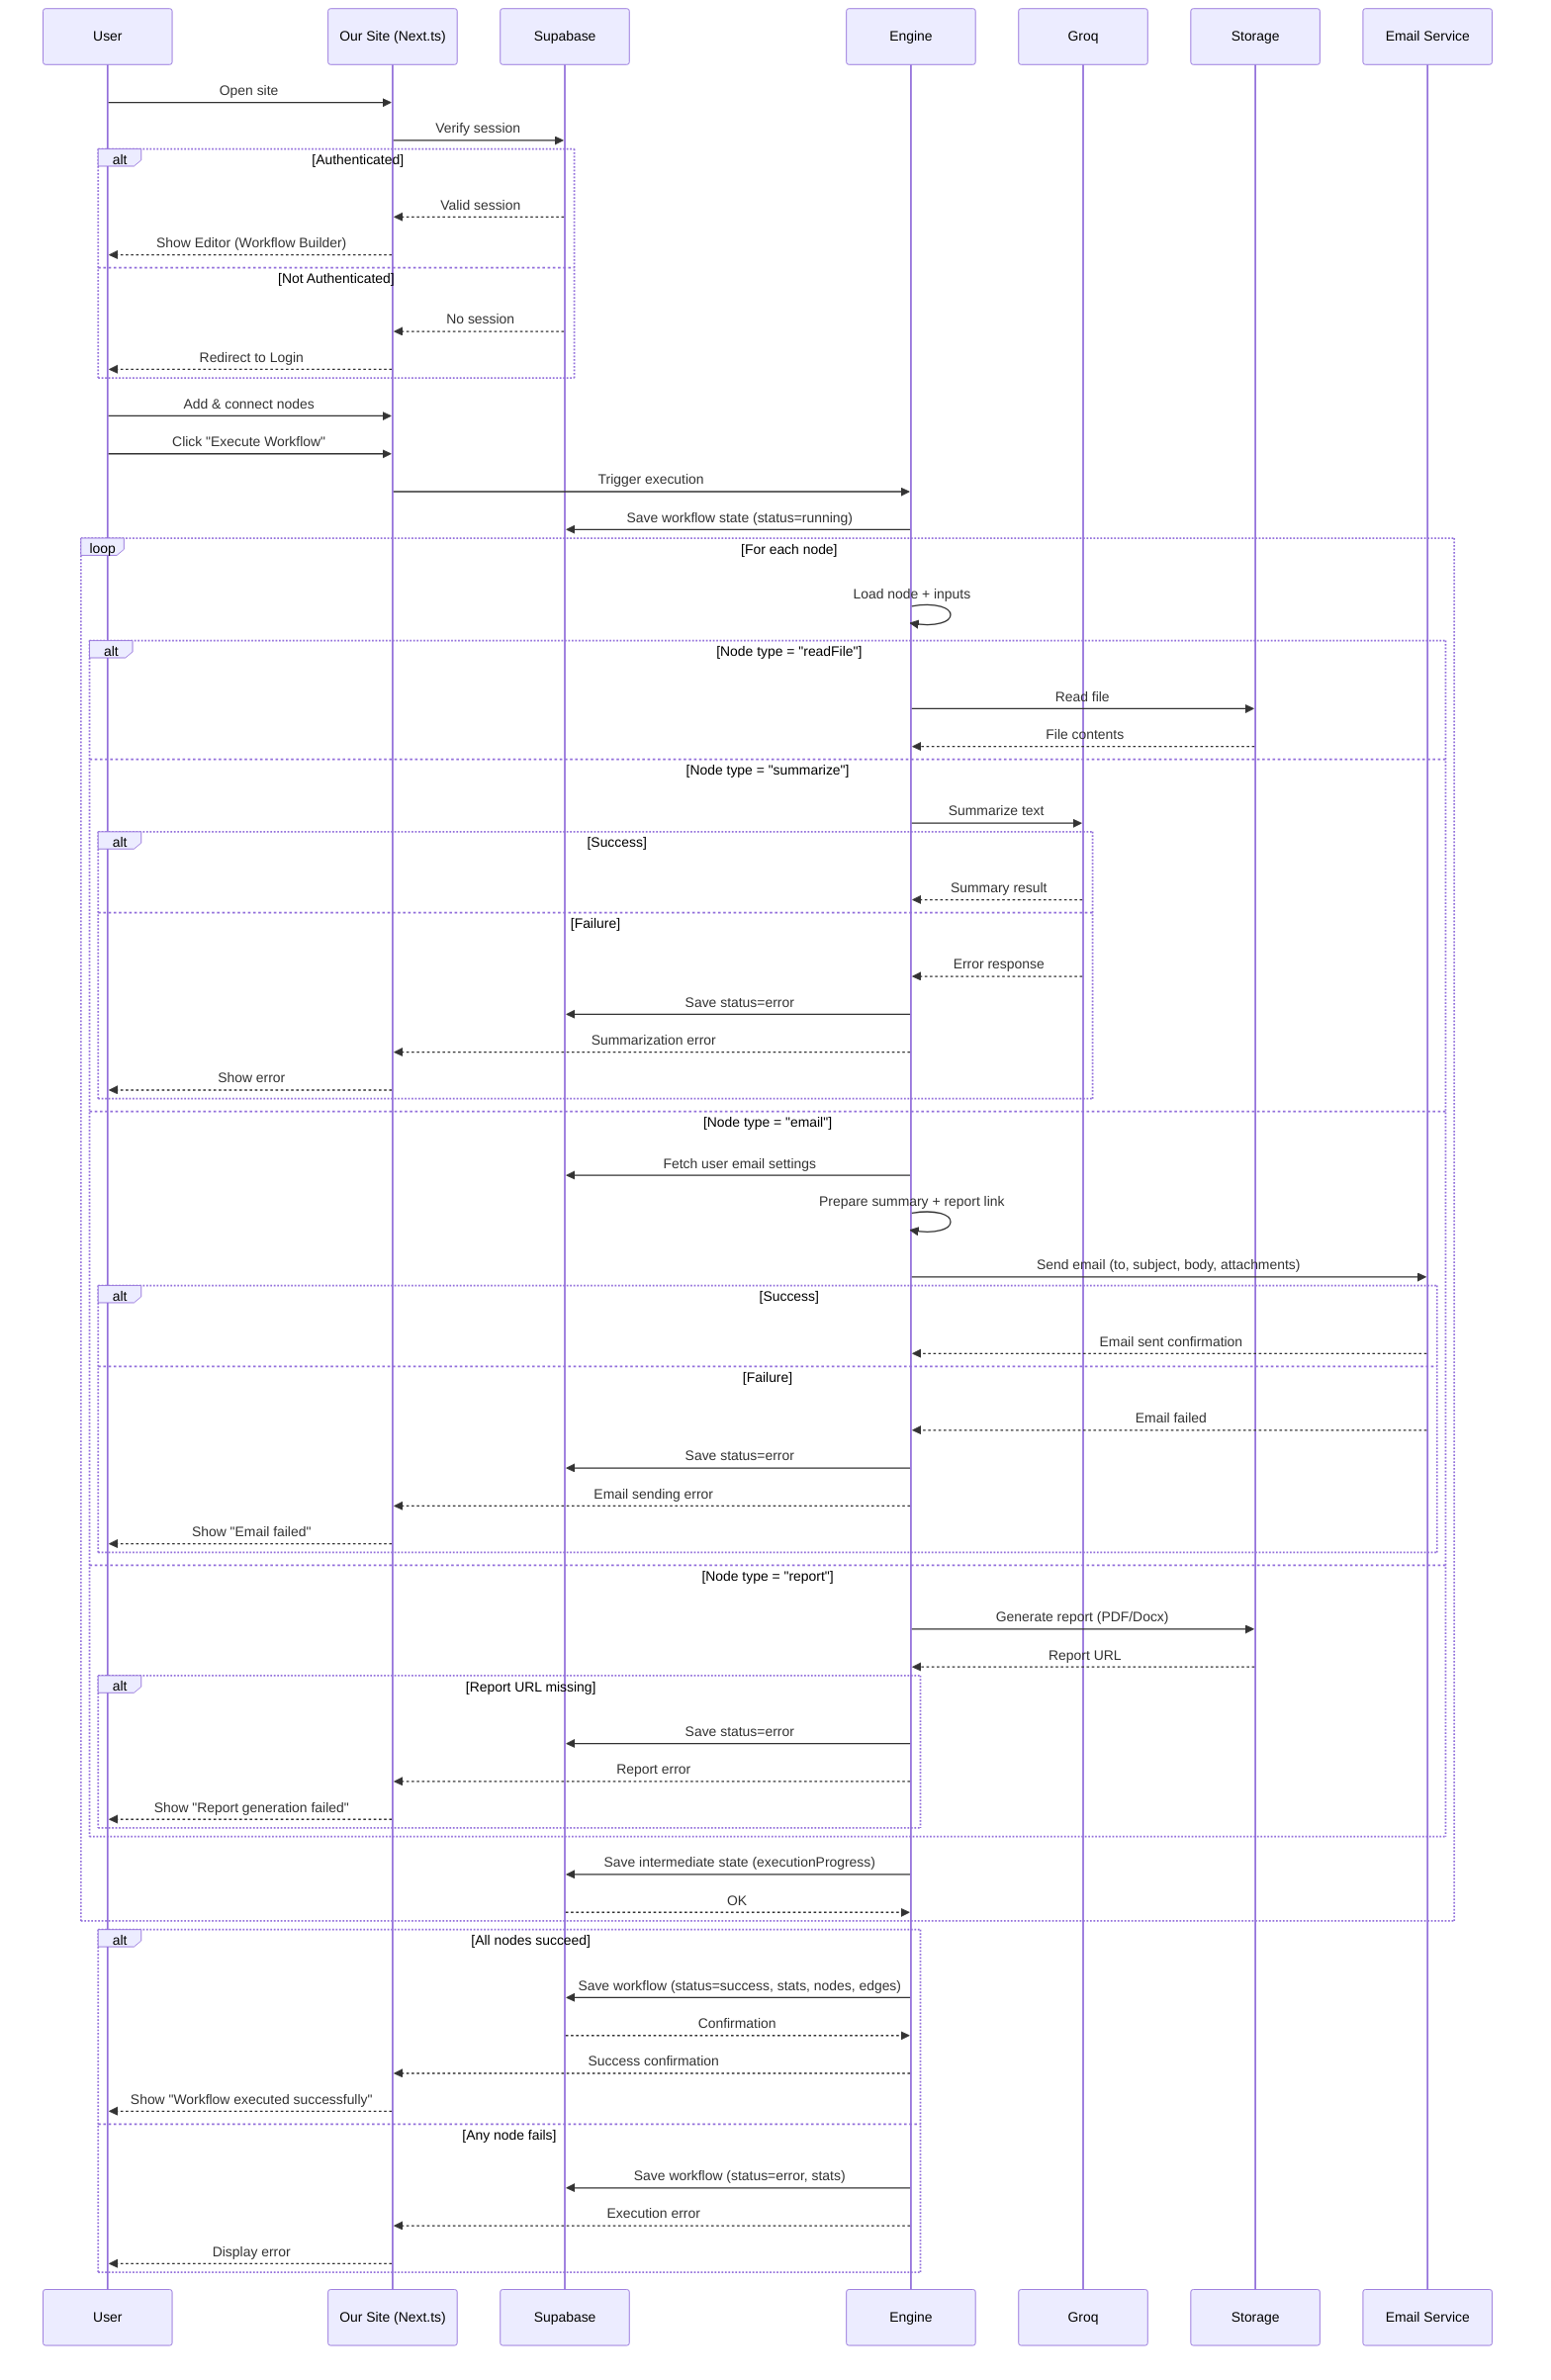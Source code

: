 sequenceDiagram
    participant User
    participant OurSite as Our Site (Next.ts)
    participant Supabase
    participant Engine
    participant Groq
    participant Storage
    participant EmailService as Email Service

    %% -------- Authentication ----------
    User->>OurSite: Open site
    OurSite->>Supabase: Verify session
    alt Authenticated
        Supabase-->>OurSite: Valid session
        OurSite-->>User: Show Editor (Workflow Builder)
    else Not Authenticated
        Supabase-->>OurSite: No session
        OurSite-->>User: Redirect to Login
    end

    %% -------- Start Workflow ----------
    User->>OurSite: Add & connect nodes
    User->>OurSite: Click "Execute Workflow"
    OurSite->>Engine: Trigger execution

    Engine->>Supabase: Save workflow state (status=running)

    %% -------- Node Execution ----------
    loop For each node
        Engine->>Engine: Load node + inputs

        alt Node type = "readFile"
            Engine->>Storage: Read file
            Storage-->>Engine: File contents

        else Node type = "summarize"
            Engine->>Groq: Summarize text
            alt Success
                Groq-->>Engine: Summary result
            else Failure
                Groq-->>Engine: Error response
                Engine->>Supabase: Save status=error
                Engine-->>OurSite: Summarization error
                OurSite-->>User: Show error
            end

        else Node type = "email"
            Engine->>Supabase: Fetch user email settings
            Engine->>Engine: Prepare summary + report link
            Engine->>EmailService: Send email (to, subject, body, attachments)
            alt Success
                EmailService-->>Engine: Email sent confirmation
            else Failure
                EmailService-->>Engine: Email failed
                Engine->>Supabase: Save status=error
                Engine-->>OurSite: Email sending error
                OurSite-->>User: Show "Email failed"
            end

        else Node type = "report"
            Engine->>Storage: Generate report (PDF/Docx)
            Storage-->>Engine: Report URL
            alt Report URL missing
                Engine->>Supabase: Save status=error
                Engine-->>OurSite: Report error
                OurSite-->>User: Show "Report generation failed"
            end
        end

        Engine->>Supabase: Save intermediate state (executionProgress)
        Supabase-->>Engine: OK
    end

    %% -------- Finalize Workflow ----------
    alt All nodes succeed
        Engine->>Supabase: Save workflow (status=success, stats, nodes, edges)
        Supabase-->>Engine: Confirmation
        Engine-->>OurSite: Success confirmation
        OurSite-->>User: Show "Workflow executed successfully"
    else Any node fails
        Engine->>Supabase: Save workflow (status=error, stats)
        Engine-->>OurSite: Execution error
        OurSite-->>User: Display error
    end